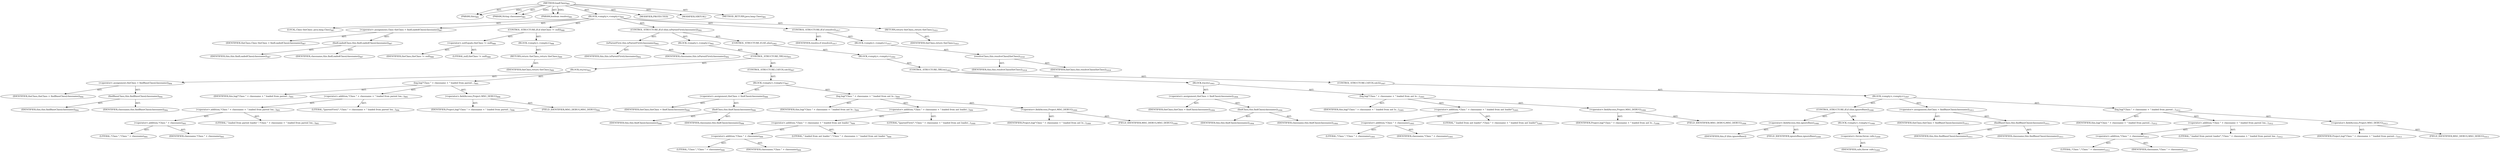 digraph "loadClass" {  
"111669149729" [label = <(METHOD,loadClass)<SUB>981</SUB>> ]
"115964117009" [label = <(PARAM,this)<SUB>981</SUB>> ]
"115964117070" [label = <(PARAM,String classname)<SUB>981</SUB>> ]
"115964117071" [label = <(PARAM,boolean resolve)<SUB>981</SUB>> ]
"25769803887" [label = <(BLOCK,&lt;empty&gt;,&lt;empty&gt;)<SUB>982</SUB>> ]
"94489280552" [label = <(LOCAL,Class theClass: java.lang.Class)<SUB>987</SUB>> ]
"30064771538" [label = <(&lt;operator&gt;.assignment,Class theClass = findLoadedClass(classname))<SUB>987</SUB>> ]
"68719477151" [label = <(IDENTIFIER,theClass,Class theClass = findLoadedClass(classname))<SUB>987</SUB>> ]
"30064771539" [label = <(findLoadedClass,this.findLoadedClass(classname))<SUB>987</SUB>> ]
"68719476781" [label = <(IDENTIFIER,this,this.findLoadedClass(classname))<SUB>987</SUB>> ]
"68719477152" [label = <(IDENTIFIER,classname,this.findLoadedClass(classname))<SUB>987</SUB>> ]
"47244640329" [label = <(CONTROL_STRUCTURE,IF,if (theClass != null))<SUB>988</SUB>> ]
"30064771540" [label = <(&lt;operator&gt;.notEquals,theClass != null)<SUB>988</SUB>> ]
"68719477153" [label = <(IDENTIFIER,theClass,theClass != null)<SUB>988</SUB>> ]
"90194313325" [label = <(LITERAL,null,theClass != null)<SUB>988</SUB>> ]
"25769803888" [label = <(BLOCK,&lt;empty&gt;,&lt;empty&gt;)<SUB>988</SUB>> ]
"146028888086" [label = <(RETURN,return theClass;,return theClass;)<SUB>989</SUB>> ]
"68719477154" [label = <(IDENTIFIER,theClass,return theClass;)<SUB>989</SUB>> ]
"47244640330" [label = <(CONTROL_STRUCTURE,IF,if (this.isParentFirst(classname)))<SUB>992</SUB>> ]
"30064771541" [label = <(isParentFirst,this.isParentFirst(classname))<SUB>992</SUB>> ]
"68719476782" [label = <(IDENTIFIER,this,this.isParentFirst(classname))<SUB>992</SUB>> ]
"68719477155" [label = <(IDENTIFIER,classname,this.isParentFirst(classname))<SUB>992</SUB>> ]
"25769803889" [label = <(BLOCK,&lt;empty&gt;,&lt;empty&gt;)<SUB>992</SUB>> ]
"47244640331" [label = <(CONTROL_STRUCTURE,TRY,try)<SUB>993</SUB>> ]
"25769803890" [label = <(BLOCK,try,try)<SUB>993</SUB>> ]
"30064771542" [label = <(&lt;operator&gt;.assignment,theClass = findBaseClass(classname))<SUB>994</SUB>> ]
"68719477156" [label = <(IDENTIFIER,theClass,theClass = findBaseClass(classname))<SUB>994</SUB>> ]
"30064771543" [label = <(findBaseClass,this.findBaseClass(classname))<SUB>994</SUB>> ]
"68719476783" [label = <(IDENTIFIER,this,this.findBaseClass(classname))<SUB>994</SUB>> ]
"68719477157" [label = <(IDENTIFIER,classname,this.findBaseClass(classname))<SUB>994</SUB>> ]
"30064771544" [label = <(log,log(&quot;Class &quot; + classname + &quot; loaded from parent...)<SUB>995</SUB>> ]
"68719476784" [label = <(IDENTIFIER,this,log(&quot;Class &quot; + classname + &quot; loaded from parent...)<SUB>995</SUB>> ]
"30064771545" [label = <(&lt;operator&gt;.addition,&quot;Class &quot; + classname + &quot; loaded from parent loa...)<SUB>995</SUB>> ]
"30064771546" [label = <(&lt;operator&gt;.addition,&quot;Class &quot; + classname + &quot; loaded from parent loa...)<SUB>995</SUB>> ]
"30064771547" [label = <(&lt;operator&gt;.addition,&quot;Class &quot; + classname)<SUB>995</SUB>> ]
"90194313326" [label = <(LITERAL,&quot;Class &quot;,&quot;Class &quot; + classname)<SUB>995</SUB>> ]
"68719477158" [label = <(IDENTIFIER,classname,&quot;Class &quot; + classname)<SUB>995</SUB>> ]
"90194313327" [label = <(LITERAL,&quot; loaded from parent loader &quot;,&quot;Class &quot; + classname + &quot; loaded from parent loa...)<SUB>995</SUB>> ]
"90194313328" [label = <(LITERAL,&quot;(parentFirst)&quot;,&quot;Class &quot; + classname + &quot; loaded from parent loa...)<SUB>996</SUB>> ]
"30064771548" [label = <(&lt;operator&gt;.fieldAccess,Project.MSG_DEBUG)<SUB>996</SUB>> ]
"68719477159" [label = <(IDENTIFIER,Project,log(&quot;Class &quot; + classname + &quot; loaded from parent...)<SUB>996</SUB>> ]
"55834574956" [label = <(FIELD_IDENTIFIER,MSG_DEBUG,MSG_DEBUG)<SUB>996</SUB>> ]
"47244640332" [label = <(CONTROL_STRUCTURE,CATCH,catch)<SUB>997</SUB>> ]
"25769803891" [label = <(BLOCK,&lt;empty&gt;,&lt;empty&gt;)<SUB>997</SUB>> ]
"30064771549" [label = <(&lt;operator&gt;.assignment,theClass = findClass(classname))<SUB>998</SUB>> ]
"68719477160" [label = <(IDENTIFIER,theClass,theClass = findClass(classname))<SUB>998</SUB>> ]
"30064771550" [label = <(findClass,this.findClass(classname))<SUB>998</SUB>> ]
"68719476785" [label = <(IDENTIFIER,this,this.findClass(classname))<SUB>998</SUB>> ]
"68719477161" [label = <(IDENTIFIER,classname,this.findClass(classname))<SUB>998</SUB>> ]
"30064771551" [label = <(log,log(&quot;Class &quot; + classname + &quot; loaded from ant lo...)<SUB>999</SUB>> ]
"68719476786" [label = <(IDENTIFIER,this,log(&quot;Class &quot; + classname + &quot; loaded from ant lo...)<SUB>999</SUB>> ]
"30064771552" [label = <(&lt;operator&gt;.addition,&quot;Class &quot; + classname + &quot; loaded from ant loader...)<SUB>999</SUB>> ]
"30064771553" [label = <(&lt;operator&gt;.addition,&quot;Class &quot; + classname + &quot; loaded from ant loader &quot;)<SUB>999</SUB>> ]
"30064771554" [label = <(&lt;operator&gt;.addition,&quot;Class &quot; + classname)<SUB>999</SUB>> ]
"90194313329" [label = <(LITERAL,&quot;Class &quot;,&quot;Class &quot; + classname)<SUB>999</SUB>> ]
"68719477162" [label = <(IDENTIFIER,classname,&quot;Class &quot; + classname)<SUB>999</SUB>> ]
"90194313330" [label = <(LITERAL,&quot; loaded from ant loader &quot;,&quot;Class &quot; + classname + &quot; loaded from ant loader &quot;)<SUB>999</SUB>> ]
"90194313331" [label = <(LITERAL,&quot;(parentFirst)&quot;,&quot;Class &quot; + classname + &quot; loaded from ant loader...)<SUB>1000</SUB>> ]
"30064771555" [label = <(&lt;operator&gt;.fieldAccess,Project.MSG_DEBUG)<SUB>1000</SUB>> ]
"68719477163" [label = <(IDENTIFIER,Project,log(&quot;Class &quot; + classname + &quot; loaded from ant lo...)<SUB>1000</SUB>> ]
"55834574957" [label = <(FIELD_IDENTIFIER,MSG_DEBUG,MSG_DEBUG)<SUB>1000</SUB>> ]
"47244640333" [label = <(CONTROL_STRUCTURE,ELSE,else)<SUB>1002</SUB>> ]
"25769803892" [label = <(BLOCK,&lt;empty&gt;,&lt;empty&gt;)<SUB>1002</SUB>> ]
"47244640334" [label = <(CONTROL_STRUCTURE,TRY,try)<SUB>1003</SUB>> ]
"25769803893" [label = <(BLOCK,try,try)<SUB>1003</SUB>> ]
"30064771556" [label = <(&lt;operator&gt;.assignment,theClass = findClass(classname))<SUB>1004</SUB>> ]
"68719477164" [label = <(IDENTIFIER,theClass,theClass = findClass(classname))<SUB>1004</SUB>> ]
"30064771557" [label = <(findClass,this.findClass(classname))<SUB>1004</SUB>> ]
"68719476787" [label = <(IDENTIFIER,this,this.findClass(classname))<SUB>1004</SUB>> ]
"68719477165" [label = <(IDENTIFIER,classname,this.findClass(classname))<SUB>1004</SUB>> ]
"30064771558" [label = <(log,log(&quot;Class &quot; + classname + &quot; loaded from ant lo...)<SUB>1005</SUB>> ]
"68719476788" [label = <(IDENTIFIER,this,log(&quot;Class &quot; + classname + &quot; loaded from ant lo...)<SUB>1005</SUB>> ]
"30064771559" [label = <(&lt;operator&gt;.addition,&quot;Class &quot; + classname + &quot; loaded from ant loader&quot;)<SUB>1005</SUB>> ]
"30064771560" [label = <(&lt;operator&gt;.addition,&quot;Class &quot; + classname)<SUB>1005</SUB>> ]
"90194313332" [label = <(LITERAL,&quot;Class &quot;,&quot;Class &quot; + classname)<SUB>1005</SUB>> ]
"68719477166" [label = <(IDENTIFIER,classname,&quot;Class &quot; + classname)<SUB>1005</SUB>> ]
"90194313333" [label = <(LITERAL,&quot; loaded from ant loader&quot;,&quot;Class &quot; + classname + &quot; loaded from ant loader&quot;)<SUB>1005</SUB>> ]
"30064771561" [label = <(&lt;operator&gt;.fieldAccess,Project.MSG_DEBUG)<SUB>1006</SUB>> ]
"68719477167" [label = <(IDENTIFIER,Project,log(&quot;Class &quot; + classname + &quot; loaded from ant lo...)<SUB>1006</SUB>> ]
"55834574958" [label = <(FIELD_IDENTIFIER,MSG_DEBUG,MSG_DEBUG)<SUB>1006</SUB>> ]
"47244640335" [label = <(CONTROL_STRUCTURE,CATCH,catch)<SUB>1007</SUB>> ]
"25769803894" [label = <(BLOCK,&lt;empty&gt;,&lt;empty&gt;)<SUB>1007</SUB>> ]
"47244640336" [label = <(CONTROL_STRUCTURE,IF,if (this.ignoreBase))<SUB>1008</SUB>> ]
"30064771562" [label = <(&lt;operator&gt;.fieldAccess,this.ignoreBase)<SUB>1008</SUB>> ]
"68719477168" [label = <(IDENTIFIER,this,if (this.ignoreBase))> ]
"55834574959" [label = <(FIELD_IDENTIFIER,ignoreBase,ignoreBase)<SUB>1008</SUB>> ]
"25769803895" [label = <(BLOCK,&lt;empty&gt;,&lt;empty&gt;)<SUB>1008</SUB>> ]
"30064771563" [label = <(&lt;operator&gt;.throw,throw cnfe;)<SUB>1009</SUB>> ]
"68719477169" [label = <(IDENTIFIER,cnfe,throw cnfe;)<SUB>1009</SUB>> ]
"30064771564" [label = <(&lt;operator&gt;.assignment,theClass = findBaseClass(classname))<SUB>1011</SUB>> ]
"68719477170" [label = <(IDENTIFIER,theClass,theClass = findBaseClass(classname))<SUB>1011</SUB>> ]
"30064771565" [label = <(findBaseClass,this.findBaseClass(classname))<SUB>1011</SUB>> ]
"68719476789" [label = <(IDENTIFIER,this,this.findBaseClass(classname))<SUB>1011</SUB>> ]
"68719477171" [label = <(IDENTIFIER,classname,this.findBaseClass(classname))<SUB>1011</SUB>> ]
"30064771566" [label = <(log,log(&quot;Class &quot; + classname + &quot; loaded from parent...)<SUB>1012</SUB>> ]
"68719476790" [label = <(IDENTIFIER,this,log(&quot;Class &quot; + classname + &quot; loaded from parent...)<SUB>1012</SUB>> ]
"30064771567" [label = <(&lt;operator&gt;.addition,&quot;Class &quot; + classname + &quot; loaded from parent loa...)<SUB>1012</SUB>> ]
"30064771568" [label = <(&lt;operator&gt;.addition,&quot;Class &quot; + classname)<SUB>1012</SUB>> ]
"90194313334" [label = <(LITERAL,&quot;Class &quot;,&quot;Class &quot; + classname)<SUB>1012</SUB>> ]
"68719477172" [label = <(IDENTIFIER,classname,&quot;Class &quot; + classname)<SUB>1012</SUB>> ]
"90194313335" [label = <(LITERAL,&quot; loaded from parent loader&quot;,&quot;Class &quot; + classname + &quot; loaded from parent loa...)<SUB>1012</SUB>> ]
"30064771569" [label = <(&lt;operator&gt;.fieldAccess,Project.MSG_DEBUG)<SUB>1013</SUB>> ]
"68719477173" [label = <(IDENTIFIER,Project,log(&quot;Class &quot; + classname + &quot; loaded from parent...)<SUB>1013</SUB>> ]
"55834574960" [label = <(FIELD_IDENTIFIER,MSG_DEBUG,MSG_DEBUG)<SUB>1013</SUB>> ]
"47244640337" [label = <(CONTROL_STRUCTURE,IF,if (resolve))<SUB>1017</SUB>> ]
"68719477174" [label = <(IDENTIFIER,resolve,if (resolve))<SUB>1017</SUB>> ]
"25769803896" [label = <(BLOCK,&lt;empty&gt;,&lt;empty&gt;)<SUB>1017</SUB>> ]
"30064771570" [label = <(resolveClass,this.resolveClass(theClass))<SUB>1018</SUB>> ]
"68719476791" [label = <(IDENTIFIER,this,this.resolveClass(theClass))<SUB>1018</SUB>> ]
"68719477175" [label = <(IDENTIFIER,theClass,this.resolveClass(theClass))<SUB>1018</SUB>> ]
"146028888087" [label = <(RETURN,return theClass;,return theClass;)<SUB>1021</SUB>> ]
"68719477176" [label = <(IDENTIFIER,theClass,return theClass;)<SUB>1021</SUB>> ]
"133143986263" [label = <(MODIFIER,PROTECTED)> ]
"133143986264" [label = <(MODIFIER,VIRTUAL)> ]
"128849018913" [label = <(METHOD_RETURN,java.lang.Class)<SUB>981</SUB>> ]
  "111669149729" -> "115964117009"  [ label = "AST: "] 
  "111669149729" -> "115964117070"  [ label = "AST: "] 
  "111669149729" -> "115964117071"  [ label = "AST: "] 
  "111669149729" -> "25769803887"  [ label = "AST: "] 
  "111669149729" -> "133143986263"  [ label = "AST: "] 
  "111669149729" -> "133143986264"  [ label = "AST: "] 
  "111669149729" -> "128849018913"  [ label = "AST: "] 
  "25769803887" -> "94489280552"  [ label = "AST: "] 
  "25769803887" -> "30064771538"  [ label = "AST: "] 
  "25769803887" -> "47244640329"  [ label = "AST: "] 
  "25769803887" -> "47244640330"  [ label = "AST: "] 
  "25769803887" -> "47244640337"  [ label = "AST: "] 
  "25769803887" -> "146028888087"  [ label = "AST: "] 
  "30064771538" -> "68719477151"  [ label = "AST: "] 
  "30064771538" -> "30064771539"  [ label = "AST: "] 
  "30064771539" -> "68719476781"  [ label = "AST: "] 
  "30064771539" -> "68719477152"  [ label = "AST: "] 
  "47244640329" -> "30064771540"  [ label = "AST: "] 
  "47244640329" -> "25769803888"  [ label = "AST: "] 
  "30064771540" -> "68719477153"  [ label = "AST: "] 
  "30064771540" -> "90194313325"  [ label = "AST: "] 
  "25769803888" -> "146028888086"  [ label = "AST: "] 
  "146028888086" -> "68719477154"  [ label = "AST: "] 
  "47244640330" -> "30064771541"  [ label = "AST: "] 
  "47244640330" -> "25769803889"  [ label = "AST: "] 
  "47244640330" -> "47244640333"  [ label = "AST: "] 
  "30064771541" -> "68719476782"  [ label = "AST: "] 
  "30064771541" -> "68719477155"  [ label = "AST: "] 
  "25769803889" -> "47244640331"  [ label = "AST: "] 
  "47244640331" -> "25769803890"  [ label = "AST: "] 
  "47244640331" -> "47244640332"  [ label = "AST: "] 
  "25769803890" -> "30064771542"  [ label = "AST: "] 
  "25769803890" -> "30064771544"  [ label = "AST: "] 
  "30064771542" -> "68719477156"  [ label = "AST: "] 
  "30064771542" -> "30064771543"  [ label = "AST: "] 
  "30064771543" -> "68719476783"  [ label = "AST: "] 
  "30064771543" -> "68719477157"  [ label = "AST: "] 
  "30064771544" -> "68719476784"  [ label = "AST: "] 
  "30064771544" -> "30064771545"  [ label = "AST: "] 
  "30064771544" -> "30064771548"  [ label = "AST: "] 
  "30064771545" -> "30064771546"  [ label = "AST: "] 
  "30064771545" -> "90194313328"  [ label = "AST: "] 
  "30064771546" -> "30064771547"  [ label = "AST: "] 
  "30064771546" -> "90194313327"  [ label = "AST: "] 
  "30064771547" -> "90194313326"  [ label = "AST: "] 
  "30064771547" -> "68719477158"  [ label = "AST: "] 
  "30064771548" -> "68719477159"  [ label = "AST: "] 
  "30064771548" -> "55834574956"  [ label = "AST: "] 
  "47244640332" -> "25769803891"  [ label = "AST: "] 
  "25769803891" -> "30064771549"  [ label = "AST: "] 
  "25769803891" -> "30064771551"  [ label = "AST: "] 
  "30064771549" -> "68719477160"  [ label = "AST: "] 
  "30064771549" -> "30064771550"  [ label = "AST: "] 
  "30064771550" -> "68719476785"  [ label = "AST: "] 
  "30064771550" -> "68719477161"  [ label = "AST: "] 
  "30064771551" -> "68719476786"  [ label = "AST: "] 
  "30064771551" -> "30064771552"  [ label = "AST: "] 
  "30064771551" -> "30064771555"  [ label = "AST: "] 
  "30064771552" -> "30064771553"  [ label = "AST: "] 
  "30064771552" -> "90194313331"  [ label = "AST: "] 
  "30064771553" -> "30064771554"  [ label = "AST: "] 
  "30064771553" -> "90194313330"  [ label = "AST: "] 
  "30064771554" -> "90194313329"  [ label = "AST: "] 
  "30064771554" -> "68719477162"  [ label = "AST: "] 
  "30064771555" -> "68719477163"  [ label = "AST: "] 
  "30064771555" -> "55834574957"  [ label = "AST: "] 
  "47244640333" -> "25769803892"  [ label = "AST: "] 
  "25769803892" -> "47244640334"  [ label = "AST: "] 
  "47244640334" -> "25769803893"  [ label = "AST: "] 
  "47244640334" -> "47244640335"  [ label = "AST: "] 
  "25769803893" -> "30064771556"  [ label = "AST: "] 
  "25769803893" -> "30064771558"  [ label = "AST: "] 
  "30064771556" -> "68719477164"  [ label = "AST: "] 
  "30064771556" -> "30064771557"  [ label = "AST: "] 
  "30064771557" -> "68719476787"  [ label = "AST: "] 
  "30064771557" -> "68719477165"  [ label = "AST: "] 
  "30064771558" -> "68719476788"  [ label = "AST: "] 
  "30064771558" -> "30064771559"  [ label = "AST: "] 
  "30064771558" -> "30064771561"  [ label = "AST: "] 
  "30064771559" -> "30064771560"  [ label = "AST: "] 
  "30064771559" -> "90194313333"  [ label = "AST: "] 
  "30064771560" -> "90194313332"  [ label = "AST: "] 
  "30064771560" -> "68719477166"  [ label = "AST: "] 
  "30064771561" -> "68719477167"  [ label = "AST: "] 
  "30064771561" -> "55834574958"  [ label = "AST: "] 
  "47244640335" -> "25769803894"  [ label = "AST: "] 
  "25769803894" -> "47244640336"  [ label = "AST: "] 
  "25769803894" -> "30064771564"  [ label = "AST: "] 
  "25769803894" -> "30064771566"  [ label = "AST: "] 
  "47244640336" -> "30064771562"  [ label = "AST: "] 
  "47244640336" -> "25769803895"  [ label = "AST: "] 
  "30064771562" -> "68719477168"  [ label = "AST: "] 
  "30064771562" -> "55834574959"  [ label = "AST: "] 
  "25769803895" -> "30064771563"  [ label = "AST: "] 
  "30064771563" -> "68719477169"  [ label = "AST: "] 
  "30064771564" -> "68719477170"  [ label = "AST: "] 
  "30064771564" -> "30064771565"  [ label = "AST: "] 
  "30064771565" -> "68719476789"  [ label = "AST: "] 
  "30064771565" -> "68719477171"  [ label = "AST: "] 
  "30064771566" -> "68719476790"  [ label = "AST: "] 
  "30064771566" -> "30064771567"  [ label = "AST: "] 
  "30064771566" -> "30064771569"  [ label = "AST: "] 
  "30064771567" -> "30064771568"  [ label = "AST: "] 
  "30064771567" -> "90194313335"  [ label = "AST: "] 
  "30064771568" -> "90194313334"  [ label = "AST: "] 
  "30064771568" -> "68719477172"  [ label = "AST: "] 
  "30064771569" -> "68719477173"  [ label = "AST: "] 
  "30064771569" -> "55834574960"  [ label = "AST: "] 
  "47244640337" -> "68719477174"  [ label = "AST: "] 
  "47244640337" -> "25769803896"  [ label = "AST: "] 
  "25769803896" -> "30064771570"  [ label = "AST: "] 
  "30064771570" -> "68719476791"  [ label = "AST: "] 
  "30064771570" -> "68719477175"  [ label = "AST: "] 
  "146028888087" -> "68719477176"  [ label = "AST: "] 
  "111669149729" -> "115964117009"  [ label = "DDG: "] 
  "111669149729" -> "115964117070"  [ label = "DDG: "] 
  "111669149729" -> "115964117071"  [ label = "DDG: "] 
}
